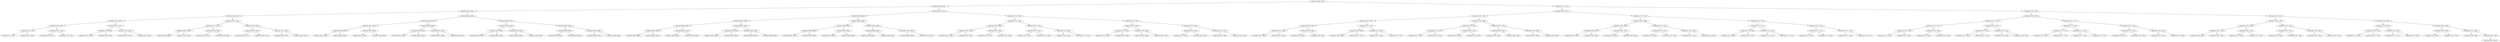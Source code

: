 digraph G{
1849376118 [label="Node{data=[7059, 7059]}"]
1849376118 -> 1750547063
1750547063 [label="Node{data=[6945, 6945]}"]
1750547063 -> 409698336
409698336 [label="Node{data=[6913, 6913]}"]
409698336 -> 1624560476
1624560476 [label="Node{data=[3814, 3814]}"]
1624560476 -> 1462993597
1462993597 [label="Node{data=[1837, 1837]}"]
1462993597 -> 107384494
107384494 [label="Node{data=[1468, 1468]}"]
107384494 -> 1112044738
1112044738 [label="Node{data=[723, 723]}"]
1112044738 -> 79696356
79696356 [label="Node{data=[712, 712]}"]
1112044738 -> 1328373163
1328373163 [label="Node{data=[1434, 1434]}"]
107384494 -> 2106370334
2106370334 [label="Node{data=[1529, 1529]}"]
2106370334 -> 2095262729
2095262729 [label="Node{data=[1494, 1494]}"]
2106370334 -> 2024295744
2024295744 [label="Node{data=[1762, 1762]}"]
1462993597 -> 1573754875
1573754875 [label="Node{data=[3277, 3277]}"]
1573754875 -> 1158742277
1158742277 [label="Node{data=[2988, 2988]}"]
1158742277 -> 544730826
544730826 [label="Node{data=[2973, 2973]}"]
1158742277 -> 437220809
437220809 [label="Node{data=[3238, 3238]}"]
1573754875 -> 726420284
726420284 [label="Node{data=[3310, 3310]}"]
726420284 -> 1721269881
1721269881 [label="Node{data=[3278, 3278]}"]
726420284 -> 2038881758
2038881758 [label="Node{data=[3331, 3331]}"]
1624560476 -> 407264794
407264794 [label="Node{data=[4510, 4510]}"]
407264794 -> 1360720773
1360720773 [label="Node{data=[4173, 4173]}"]
1360720773 -> 1951675497
1951675497 [label="Node{data=[3881, 3881]}"]
1951675497 -> 1005809424
1005809424 [label="Node{data=[3863, 3863]}"]
1951675497 -> 300896506
300896506 [label="Node{data=[4142, 4142]}"]
1360720773 -> 393158553
393158553 [label="Node{data=[4508, 4508]}"]
393158553 -> 1120765537
1120765537 [label="Node{data=[4507, 4507]}"]
393158553 -> 1659304647
1659304647 [label="Node{data=[4509, 4509]}"]
407264794 -> 157621985
157621985 [label="Node{data=[6739, 6739]}"]
157621985 -> 1712933763
1712933763 [label="Node{data=[5441, 5441]}"]
1712933763 -> 1212757935
1212757935 [label="Node{data=[4511, 4511]}"]
1712933763 -> 489479331
489479331 [label="Node{data=[6734, 6734]}"]
157621985 -> 1008684017
1008684017 [label="Node{data=[6911, 6911]}"]
1008684017 -> 284580514
284580514 [label="Node{data=[6910, 6910]}"]
1008684017 -> 293860188
293860188 [label="Node{data=[6912, 6912]}"]
409698336 -> 1790049291
1790049291 [label="Node{data=[6929, 6929]}"]
1790049291 -> 741827183
741827183 [label="Node{data=[6921, 6921]}"]
741827183 -> 238423553
238423553 [label="Node{data=[6917, 6917]}"]
238423553 -> 2164104
2164104 [label="Node{data=[6915, 6915]}"]
2164104 -> 1695936547
1695936547 [label="Node{data=[6914, 6914]}"]
2164104 -> 1923531508
1923531508 [label="Node{data=[6916, 6916]}"]
238423553 -> 1281268903
1281268903 [label="Node{data=[6919, 6919]}"]
1281268903 -> 1146871265
1146871265 [label="Node{data=[6918, 6918]}"]
1281268903 -> 235252129
235252129 [label="Node{data=[6920, 6920]}"]
741827183 -> 1248881655
1248881655 [label="Node{data=[6925, 6925]}"]
1248881655 -> 1920171450
1920171450 [label="Node{data=[6923, 6923]}"]
1920171450 -> 1750926016
1750926016 [label="Node{data=[6922, 6922]}"]
1920171450 -> 1270277835
1270277835 [label="Node{data=[6924, 6924]}"]
1248881655 -> 38798233
38798233 [label="Node{data=[6927, 6927]}"]
38798233 -> 1806119108
1806119108 [label="Node{data=[6926, 6926]}"]
38798233 -> 1802269810
1802269810 [label="Node{data=[6928, 6928]}"]
1790049291 -> 395335530
395335530 [label="Node{data=[6937, 6937]}"]
395335530 -> 358531786
358531786 [label="Node{data=[6933, 6933]}"]
358531786 -> 1194193333
1194193333 [label="Node{data=[6931, 6931]}"]
1194193333 -> 1332400838
1332400838 [label="Node{data=[6930, 6930]}"]
1194193333 -> 1515513670
1515513670 [label="Node{data=[6932, 6932]}"]
358531786 -> 973022804
973022804 [label="Node{data=[6935, 6935]}"]
973022804 -> 293066887
293066887 [label="Node{data=[6934, 6934]}"]
973022804 -> 135447693
135447693 [label="Node{data=[6936, 6936]}"]
395335530 -> 1963027486
1963027486 [label="Node{data=[6941, 6941]}"]
1963027486 -> 889993580
889993580 [label="Node{data=[6939, 6939]}"]
889993580 -> 437284010
437284010 [label="Node{data=[6938, 6938]}"]
889993580 -> 70837705
70837705 [label="Node{data=[6940, 6940]}"]
1963027486 -> 2057767116
2057767116 [label="Node{data=[6943, 6943]}"]
2057767116 -> 775199149
775199149 [label="Node{data=[6942, 6942]}"]
2057767116 -> 928568829
928568829 [label="Node{data=[6944, 6944]}"]
1750547063 -> 1947035762
1947035762 [label="Node{data=[7002, 7002]}"]
1947035762 -> 917434199
917434199 [label="Node{data=[6986, 6986]}"]
917434199 -> 1021174238
1021174238 [label="Node{data=[6953, 6953]}"]
1021174238 -> 1306213509
1306213509 [label="Node{data=[6949, 6949]}"]
1306213509 -> 1384809396
1384809396 [label="Node{data=[6947, 6947]}"]
1384809396 -> 320801509
320801509 [label="Node{data=[6946, 6946]}"]
1384809396 -> 1084213833
1084213833 [label="Node{data=[6948, 6948]}"]
1306213509 -> 1412753867
1412753867 [label="Node{data=[6951, 6951]}"]
1412753867 -> 1386563546
1386563546 [label="Node{data=[6950, 6950]}"]
1412753867 -> 956708681
956708681 [label="Node{data=[6952, 6952]}"]
1021174238 -> 125140898
125140898 [label="Node{data=[6957, 6957]}"]
125140898 -> 1954325558
1954325558 [label="Node{data=[6955, 6955]}"]
1954325558 -> 203405044
203405044 [label="Node{data=[6954, 6954]}"]
1954325558 -> 78345281
78345281 [label="Node{data=[6956, 6956]}"]
125140898 -> 672109337
672109337 [label="Node{data=[6959, 6959]}"]
672109337 -> 960749370
960749370 [label="Node{data=[6958, 6958]}"]
672109337 -> 1209689840
1209689840 [label="Node{data=[6960, 6960]}"]
917434199 -> 390859470
390859470 [label="Node{data=[6994, 6994]}"]
390859470 -> 1133499493
1133499493 [label="Node{data=[6990, 6990]}"]
1133499493 -> 1678932257
1678932257 [label="Node{data=[6988, 6988]}"]
1678932257 -> 2133110453
2133110453 [label="Node{data=[6987, 6987]}"]
1678932257 -> 147444197
147444197 [label="Node{data=[6989, 6989]}"]
1133499493 -> 894959717
894959717 [label="Node{data=[6992, 6992]}"]
894959717 -> 1123335326
1123335326 [label="Node{data=[6991, 6991]}"]
894959717 -> 411038579
411038579 [label="Node{data=[6993, 6993]}"]
390859470 -> 1585401696
1585401696 [label="Node{data=[6998, 6998]}"]
1585401696 -> 726743010
726743010 [label="Node{data=[6996, 6996]}"]
726743010 -> 1277587034
1277587034 [label="Node{data=[6995, 6995]}"]
726743010 -> 723904710
723904710 [label="Node{data=[6997, 6997]}"]
1585401696 -> 260421261
260421261 [label="Node{data=[7000, 7000]}"]
260421261 -> 768179896
768179896 [label="Node{data=[6999, 6999]}"]
260421261 -> 1390576101
1390576101 [label="Node{data=[7001, 7001]}"]
1947035762 -> 1443176615
1443176615 [label="Node{data=[7018, 7018]}"]
1443176615 -> 1947649332
1947649332 [label="Node{data=[7010, 7010]}"]
1947649332 -> 315378096
315378096 [label="Node{data=[7006, 7006]}"]
315378096 -> 1424433061
1424433061 [label="Node{data=[7004, 7004]}"]
1424433061 -> 731385222
731385222 [label="Node{data=[7003, 7003]}"]
1424433061 -> 1768247972
1768247972 [label="Node{data=[7005, 7005]}"]
315378096 -> 420743153
420743153 [label="Node{data=[7008, 7008]}"]
420743153 -> 1969367361
1969367361 [label="Node{data=[7007, 7007]}"]
420743153 -> 511569494
511569494 [label="Node{data=[7009, 7009]}"]
1947649332 -> 1565425487
1565425487 [label="Node{data=[7014, 7014]}"]
1565425487 -> 1692192920
1692192920 [label="Node{data=[7012, 7012]}"]
1692192920 -> 9487715
9487715 [label="Node{data=[7011, 7011]}"]
1692192920 -> 1911456889
1911456889 [label="Node{data=[7013, 7013]}"]
1565425487 -> 1601448204
1601448204 [label="Node{data=[7016, 7016]}"]
1601448204 -> 1563327082
1563327082 [label="Node{data=[7015, 7015]}"]
1601448204 -> 1536362353
1536362353 [label="Node{data=[7017, 7017]}"]
1443176615 -> 1591450934
1591450934 [label="Node{data=[7051, 7051]}"]
1591450934 -> 546956200
546956200 [label="Node{data=[7047, 7047]}"]
546956200 -> 248131835
248131835 [label="Node{data=[7045, 7045]}"]
248131835 -> 1294010076
1294010076 [label="Node{data=[7044, 7044]}"]
248131835 -> 1334902883
1334902883 [label="Node{data=[7046, 7046]}"]
546956200 -> 553266842
553266842 [label="Node{data=[7049, 7049]}"]
553266842 -> 2137563030
2137563030 [label="Node{data=[7048, 7048]}"]
553266842 -> 985293121
985293121 [label="Node{data=[7050, 7050]}"]
1591450934 -> 2112879725
2112879725 [label="Node{data=[7055, 7055]}"]
2112879725 -> 202408884
202408884 [label="Node{data=[7053, 7053]}"]
202408884 -> 935278991
935278991 [label="Node{data=[7052, 7052]}"]
202408884 -> 1583801936
1583801936 [label="Node{data=[7054, 7054]}"]
2112879725 -> 1550349669
1550349669 [label="Node{data=[7057, 7057]}"]
1550349669 -> 1424838783
1424838783 [label="Node{data=[7056, 7056]}"]
1550349669 -> 441481260
441481260 [label="Node{data=[7058, 7058]}"]
1849376118 -> 1936542032
1936542032 [label="Node{data=[7123, 7123]}"]
1936542032 -> 1823594757
1823594757 [label="Node{data=[7091, 7091]}"]
1823594757 -> 1382093380
1382093380 [label="Node{data=[7075, 7075]}"]
1382093380 -> 1265205564
1265205564 [label="Node{data=[7067, 7067]}"]
1265205564 -> 1381459656
1381459656 [label="Node{data=[7063, 7063]}"]
1381459656 -> 818734198
818734198 [label="Node{data=[7061, 7061]}"]
818734198 -> 1793405721
1793405721 [label="Node{data=[7060, 7060]}"]
818734198 -> 1837252376
1837252376 [label="Node{data=[7062, 7062]}"]
1381459656 -> 67794246
67794246 [label="Node{data=[7065, 7065]}"]
67794246 -> 1395842789
1395842789 [label="Node{data=[7064, 7064]}"]
67794246 -> 269242977
269242977 [label="Node{data=[7066, 7066]}"]
1265205564 -> 1812649351
1812649351 [label="Node{data=[7071, 7071]}"]
1812649351 -> 998063365
998063365 [label="Node{data=[7069, 7069]}"]
998063365 -> 2122127737
2122127737 [label="Node{data=[7068, 7068]}"]
998063365 -> 210817933
210817933 [label="Node{data=[7070, 7070]}"]
1812649351 -> 906795381
906795381 [label="Node{data=[7073, 7073]}"]
906795381 -> 1691033508
1691033508 [label="Node{data=[7072, 7072]}"]
906795381 -> 1928033429
1928033429 [label="Node{data=[7074, 7074]}"]
1382093380 -> 2020466174
2020466174 [label="Node{data=[7083, 7083]}"]
2020466174 -> 720905399
720905399 [label="Node{data=[7079, 7079]}"]
720905399 -> 384968819
384968819 [label="Node{data=[7077, 7077]}"]
384968819 -> 1058322916
1058322916 [label="Node{data=[7076, 7076]}"]
384968819 -> 696254933
696254933 [label="Node{data=[7078, 7078]}"]
720905399 -> 1119245774
1119245774 [label="Node{data=[7081, 7081]}"]
1119245774 -> 1166040155
1166040155 [label="Node{data=[7080, 7080]}"]
1119245774 -> 1598097046
1598097046 [label="Node{data=[7082, 7082]}"]
2020466174 -> 1986411010
1986411010 [label="Node{data=[7087, 7087]}"]
1986411010 -> 109971749
109971749 [label="Node{data=[7085, 7085]}"]
109971749 -> 1093402411
1093402411 [label="Node{data=[7084, 7084]}"]
109971749 -> 378090542
378090542 [label="Node{data=[7086, 7086]}"]
1986411010 -> 1366866647
1366866647 [label="Node{data=[7089, 7089]}"]
1366866647 -> 659113724
659113724 [label="Node{data=[7088, 7088]}"]
1366866647 -> 965031833
965031833 [label="Node{data=[7090, 7090]}"]
1823594757 -> 1718770883
1718770883 [label="Node{data=[7107, 7107]}"]
1718770883 -> 1925770456
1925770456 [label="Node{data=[7099, 7099]}"]
1925770456 -> 534457051
534457051 [label="Node{data=[7095, 7095]}"]
534457051 -> 267583302
267583302 [label="Node{data=[7093, 7093]}"]
267583302 -> 2064793151
2064793151 [label="Node{data=[7092, 7092]}"]
267583302 -> 1309254569
1309254569 [label="Node{data=[7094, 7094]}"]
534457051 -> 146986305
146986305 [label="Node{data=[7097, 7097]}"]
146986305 -> 282203088
282203088 [label="Node{data=[7096, 7096]}"]
146986305 -> 2052797491
2052797491 [label="Node{data=[7098, 7098]}"]
1925770456 -> 2035074106
2035074106 [label="Node{data=[7103, 7103]}"]
2035074106 -> 1731886735
1731886735 [label="Node{data=[7101, 7101]}"]
1731886735 -> 1744219435
1744219435 [label="Node{data=[7100, 7100]}"]
1731886735 -> 1152378698
1152378698 [label="Node{data=[7102, 7102]}"]
2035074106 -> 1541248753
1541248753 [label="Node{data=[7105, 7105]}"]
1541248753 -> 1873237251
1873237251 [label="Node{data=[7104, 7104]}"]
1541248753 -> 1030365737
1030365737 [label="Node{data=[7106, 7106]}"]
1718770883 -> 113514361
113514361 [label="Node{data=[7115, 7115]}"]
113514361 -> 823751502
823751502 [label="Node{data=[7111, 7111]}"]
823751502 -> 1690515235
1690515235 [label="Node{data=[7109, 7109]}"]
1690515235 -> 139737848
139737848 [label="Node{data=[7108, 7108]}"]
1690515235 -> 781032276
781032276 [label="Node{data=[7110, 7110]}"]
823751502 -> 1425280712
1425280712 [label="Node{data=[7113, 7113]}"]
1425280712 -> 695423322
695423322 [label="Node{data=[7112, 7112]}"]
1425280712 -> 5848438
5848438 [label="Node{data=[7114, 7114]}"]
113514361 -> 1120686354
1120686354 [label="Node{data=[7119, 7119]}"]
1120686354 -> 918193613
918193613 [label="Node{data=[7117, 7117]}"]
918193613 -> 91290561
91290561 [label="Node{data=[7116, 7116]}"]
918193613 -> 1275839636
1275839636 [label="Node{data=[7118, 7118]}"]
1120686354 -> 1827625158
1827625158 [label="Node{data=[7121, 7121]}"]
1827625158 -> 244919419
244919419 [label="Node{data=[7120, 7120]}"]
1827625158 -> 213213338
213213338 [label="Node{data=[7122, 7122]}"]
1936542032 -> 503851772
503851772 [label="Node{data=[7185, 7185]}"]
503851772 -> 137853075
137853075 [label="Node{data=[7169, 7169]}"]
137853075 -> 1334470426
1334470426 [label="Node{data=[7131, 7131]}"]
1334470426 -> 1755086785
1755086785 [label="Node{data=[7127, 7127]}"]
1755086785 -> 924641252
924641252 [label="Node{data=[7125, 7125]}"]
924641252 -> 81584756
81584756 [label="Node{data=[7124, 7124]}"]
924641252 -> 418576194
418576194 [label="Node{data=[7126, 7126]}"]
1755086785 -> 320594410
320594410 [label="Node{data=[7129, 7129]}"]
320594410 -> 1130895274
1130895274 [label="Node{data=[7128, 7128]}"]
320594410 -> 549749489
549749489 [label="Node{data=[7130, 7130]}"]
1334470426 -> 788740428
788740428 [label="Node{data=[7135, 7135]}"]
788740428 -> 1666947575
1666947575 [label="Node{data=[7133, 7133]}"]
1666947575 -> 1611466609
1611466609 [label="Node{data=[7132, 7132]}"]
1666947575 -> 1683669643
1683669643 [label="Node{data=[7134, 7134]}"]
788740428 -> 1386569237
1386569237 [label="Node{data=[7137, 7137]}"]
1386569237 -> 1838080407
1838080407 [label="Node{data=[7136, 7136]}"]
1386569237 -> 1697662424
1697662424 [label="Node{data=[7168, 7168]}"]
137853075 -> 1473027439
1473027439 [label="Node{data=[7177, 7177]}"]
1473027439 -> 803284085
803284085 [label="Node{data=[7173, 7173]}"]
803284085 -> 905570887
905570887 [label="Node{data=[7171, 7171]}"]
905570887 -> 1375762341
1375762341 [label="Node{data=[7170, 7170]}"]
905570887 -> 1637134191
1637134191 [label="Node{data=[7172, 7172]}"]
803284085 -> 1206971812
1206971812 [label="Node{data=[7175, 7175]}"]
1206971812 -> 1033997519
1033997519 [label="Node{data=[7174, 7174]}"]
1206971812 -> 1825401217
1825401217 [label="Node{data=[7176, 7176]}"]
1473027439 -> 686181536
686181536 [label="Node{data=[7181, 7181]}"]
686181536 -> 1748703701
1748703701 [label="Node{data=[7179, 7179]}"]
1748703701 -> 1506617321
1506617321 [label="Node{data=[7178, 7178]}"]
1748703701 -> 1590414384
1590414384 [label="Node{data=[7180, 7180]}"]
686181536 -> 1146230789
1146230789 [label="Node{data=[7183, 7183]}"]
1146230789 -> 1947682027
1947682027 [label="Node{data=[7182, 7182]}"]
1146230789 -> 1154865135
1154865135 [label="Node{data=[7184, 7184]}"]
503851772 -> 1157576969
1157576969 [label="Node{data=[7201, 7201]}"]
1157576969 -> 272204707
272204707 [label="Node{data=[7193, 7193]}"]
272204707 -> 1590148435
1590148435 [label="Node{data=[7189, 7189]}"]
1590148435 -> 877097931
877097931 [label="Node{data=[7187, 7187]}"]
877097931 -> 156050235
156050235 [label="Node{data=[7186, 7186]}"]
877097931 -> 1429572906
1429572906 [label="Node{data=[7188, 7188]}"]
1590148435 -> 914071546
914071546 [label="Node{data=[7191, 7191]}"]
914071546 -> 959282133
959282133 [label="Node{data=[7190, 7190]}"]
914071546 -> 1503253296
1503253296 [label="Node{data=[7192, 7192]}"]
272204707 -> 549210612
549210612 [label="Node{data=[7197, 7197]}"]
549210612 -> 1246926422
1246926422 [label="Node{data=[7195, 7195]}"]
1246926422 -> 418623258
418623258 [label="Node{data=[7194, 7194]}"]
1246926422 -> 266661735
266661735 [label="Node{data=[7196, 7196]}"]
549210612 -> 1297474694
1297474694 [label="Node{data=[7199, 7199]}"]
1297474694 -> 334183260
334183260 [label="Node{data=[7198, 7198]}"]
1297474694 -> 375774532
375774532 [label="Node{data=[7200, 7200]}"]
1157576969 -> 1045595960
1045595960 [label="Node{data=[7580, 7580]}"]
1045595960 -> 1547773344
1547773344 [label="Node{data=[7576, 7576]}"]
1547773344 -> 381338799
381338799 [label="Node{data=[7574, 7574]}"]
381338799 -> 781034689
781034689 [label="Node{data=[7241, 7241]}"]
381338799 -> 72125807
72125807 [label="Node{data=[7575, 7575]}"]
1547773344 -> 1366676579
1366676579 [label="Node{data=[7578, 7578]}"]
1366676579 -> 296414558
296414558 [label="Node{data=[7577, 7577]}"]
1366676579 -> 1380120582
1380120582 [label="Node{data=[7579, 7579]}"]
1045595960 -> 847589588
847589588 [label="Node{data=[7584, 7584]}"]
847589588 -> 1294740523
1294740523 [label="Node{data=[7582, 7582]}"]
1294740523 -> 187365581
187365581 [label="Node{data=[7581, 7581]}"]
1294740523 -> 1315808102
1315808102 [label="Node{data=[7583, 7583]}"]
847589588 -> 1433745903
1433745903 [label="Node{data=[7615, 7615]}"]
1433745903 -> 2031356446
2031356446 [label="Node{data=[7585, 7585]}"]
1433745903 -> 623147361
623147361 [label="Node{data=[7659, 7659]}"]
623147361 -> 108103728
108103728 [label="Node{data=[9947, 9947]}"]
}